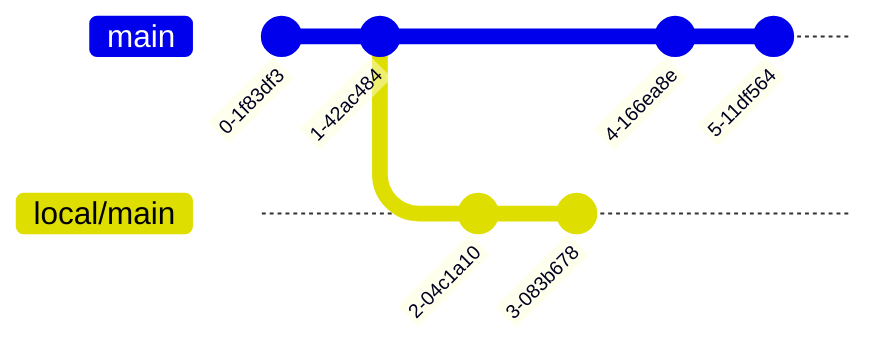 gitGraph
    commit
    commit
    branch local/main
    checkout local/main
    commit
    commit
    checkout main
    commit
    commit